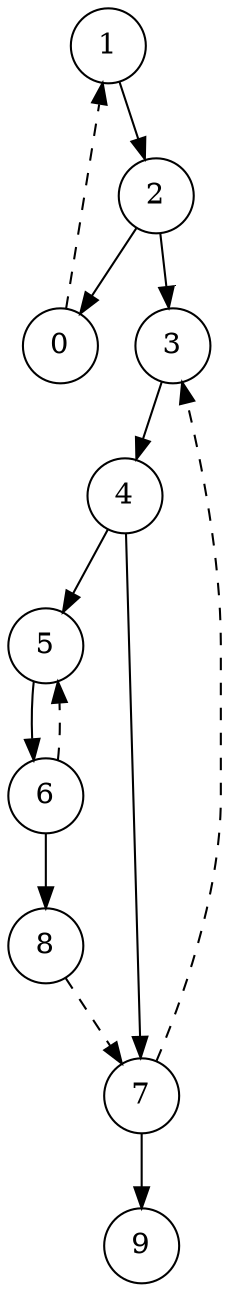 digraph G {
  node [shape=circle];
 1 
 1 -> 2 
 2 
 2 -> 0 
 2 -> 3 
 0 -> 1 [style=dashed]; 
 0 
 3 
 3 -> 4 
 4 
 4 -> 5 
 4 -> 7 
 5 
 5 -> 6 
 7 -> 3 [style=dashed]; 
 7 
 7 -> 9 
 6 -> 5 [style=dashed]; 
 6 
 6 -> 8 
 9 
 8 -> 7 [style=dashed]; 
 8 
}
